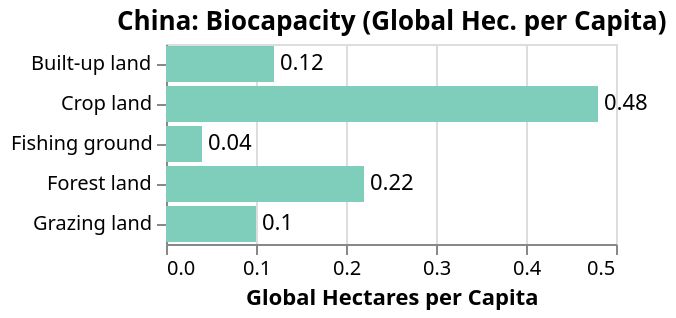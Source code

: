 {
  "$schema": "https://vega.github.io/schema/vega/v5.json",
  "description": "Bar chart with text labels. Apply scale padding to make the frame cover the labels.",
  "background": "white",
  "padding": 5,
  "width": 225,
  "title": {
    "text": "China: Biocapacity (Global Hec. per Capita)",
    "frame": "group"
  },
  "style": "cell",
  "data": [
    {
      "name": "source_0",
      "values": [
        {"Area Type": "Built-up land", "Global Hectares per Capita": 0.12},
        {"Area Type": "Crop land", "Global Hectares per Capita": 0.48},
        {"Area Type": "Grazing land", "Global Hectares per Capita": 0.1},
        {"Area Type": "Fishing ground", "Global Hectares per Capita": 0.04},
        {"Area Type": "Forest land", "Global Hectares per Capita": 0.22}
      ]
    },
    {
      "name": "data_0",
      "source": "source_0",
      "transform": [
        {
          "type": "filter",
          "expr": "isValid(datum[\"Global Hectares per Capita\"]) && isFinite(+datum[\"Global Hectares per Capita\"])"
        }
      ]
    }
  ],
  "signals": [
    {"name": "y_step", "value": 20},
    {
      "name": "height",
      "update": "bandspace(domain('y').length, 0.1, 0.05) * y_step"
    }
  ],
  "marks": [
    {
      "name": "layer_0_marks",
      "type": "rect",
      "style": ["bar"],
      "from": {"data": "data_0"},
      "encode": {
        "update": {
          "fill": {"value": "#7fcdbb"},
          "ariaRoleDescription": {"value": "bar"},
          "description": {
            "signal": "\"Area Type: \" + (isValid(datum[\"Area Type\"]) ? datum[\"Area Type\"] : \"\"+datum[\"Area Type\"]) + \"; Global Hectares per Capita: \" + (format(datum[\"Global Hectares per Capita\"], \"\"))"
          },
          "x": {"scale": "x", "field": "Global Hectares per Capita"},
          "x2": {"scale": "x", "value": 0},
          "y": {"scale": "y", "field": "Area Type"},
          "height": {"scale": "y", "band": 1}
        }
      }
    },
    {
      "name": "layer_1_marks",
      "type": "text",
      "style": ["text"],
      "from": {"data": "data_0"},
      "encode": {
        "update": {
          "align": {"value": "left"},
          "baseline": {"value": "middle"},
          "dx": {"value": 3},
          "fill": {"value": "black"},
          "description": {
            "signal": "\"Area Type: \" + (isValid(datum[\"Area Type\"]) ? datum[\"Area Type\"] : \"\"+datum[\"Area Type\"]) + \"; Global Hectares per Capita: \" + (format(datum[\"Global Hectares per Capita\"], \"\"))"
          },
          "x": {"scale": "x", "field": "Global Hectares per Capita"},
          "y": {"scale": "y", "field": "Area Type", "band": 0.5},
          "text": {
            "signal": "format(datum[\"Global Hectares per Capita\"], \"\")"
          }
        }
      }
    }
  ],
  "scales": [
    {
      "name": "x",
      "type": "linear",
      "domain": {"data": "data_0", "field": "Global Hectares per Capita"},
      "range": [0, {"signal": "width"}],
      "nice": true,
      "zero": true
    },
    {
      "name": "y",
      "type": "band",
      "domain": {"data": "data_0", "field": "Area Type", "sort": true},
      "range": {"step": {"signal": "y_step"}},
      "paddingInner": 0.1,
      "paddingOuter": 0.05
    }
  ],
  "axes": [
    {
      "scale": "x",
      "orient": "bottom",
      "gridScale": "y",
      "grid": true,
      "tickCount": {"signal": "ceil(width/40)"},
      "domain": false,
      "labels": false,
      "aria": false,
      "maxExtent": 0,
      "minExtent": 0,
      "ticks": false,
      "zindex": 0
    },
    {
      "scale": "x",
      "orient": "bottom",
      "grid": false,
      "title": "Global Hectares per Capita",
      "labelFlush": true,
      "labelOverlap": true,
      "tickCount": {"signal": "ceil(width/40)"},
      "zindex": 0
    },
    {"scale": "y", "orient": "left", "grid": false, "zindex": 0}
  ],
  "config": {}
}